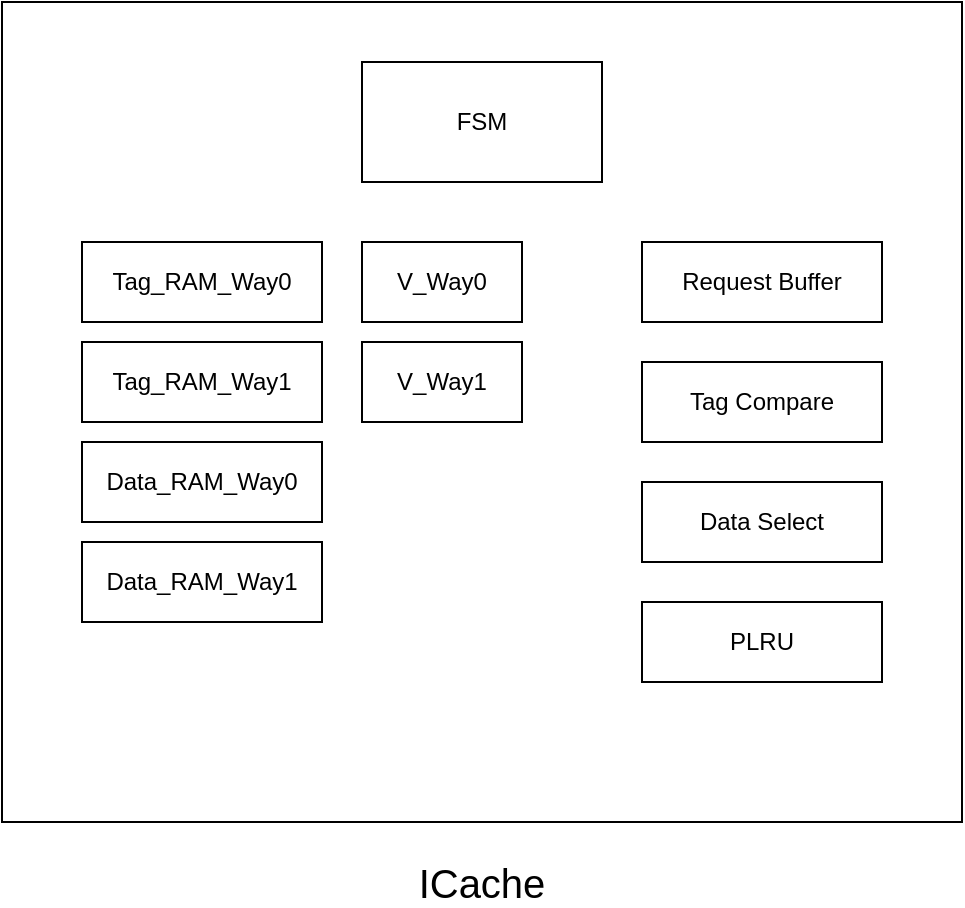 <mxfile version="14.9.6" type="device"><diagram id="cUsZbAMCcR9ipFw1UlFv" name="Page-1"><mxGraphModel dx="870" dy="594" grid="1" gridSize="10" guides="1" tooltips="1" connect="1" arrows="1" fold="1" page="1" pageScale="1" pageWidth="827" pageHeight="1169" math="0" shadow="0"><root><mxCell id="0"/><mxCell id="1" parent="0"/><mxCell id="woj_LvDma6Ed1qJwgr8U-1" value="" style="rounded=0;whiteSpace=wrap;html=1;" vertex="1" parent="1"><mxGeometry x="160" y="50" width="480" height="410" as="geometry"/></mxCell><mxCell id="woj_LvDma6Ed1qJwgr8U-2" value="&lt;font style=&quot;font-size: 20px&quot;&gt;ICache&lt;/font&gt;" style="text;html=1;strokeColor=none;fillColor=none;align=center;verticalAlign=middle;whiteSpace=wrap;rounded=0;" vertex="1" parent="1"><mxGeometry x="380" y="480" width="40" height="20" as="geometry"/></mxCell><mxCell id="woj_LvDma6Ed1qJwgr8U-3" value="FSM" style="rounded=0;whiteSpace=wrap;html=1;" vertex="1" parent="1"><mxGeometry x="340" y="80" width="120" height="60" as="geometry"/></mxCell><mxCell id="woj_LvDma6Ed1qJwgr8U-5" value="Tag_RAM_Way0" style="rounded=0;whiteSpace=wrap;html=1;" vertex="1" parent="1"><mxGeometry x="200" y="170" width="120" height="40" as="geometry"/></mxCell><mxCell id="woj_LvDma6Ed1qJwgr8U-6" value="Tag_RAM_Way1&lt;span style=&quot;color: rgba(0 , 0 , 0 , 0) ; font-family: monospace ; font-size: 0px&quot;&gt;%3CmxGraphModel%3E%3Croot%3E%3CmxCell%20id%3D%220%22%2F%3E%3CmxCell%20id%3D%221%22%20parent%3D%220%22%2F%3E%3CmxCell%20id%3D%222%22%20value%3D%22Tag_RAM_Way0%22%20style%3D%22rounded%3D0%3BwhiteSpace%3Dwrap%3Bhtml%3D1%3B%22%20vertex%3D%221%22%20parent%3D%221%22%3E%3CmxGeometry%20x%3D%22200%22%20y%3D%22170%22%20width%3D%22120%22%20height%3D%2240%22%20as%3D%22geometry%22%2F%3E%3C%2FmxCell%3E%3C%2Froot%3E%3C%2FmxGraphModel%3E&lt;/span&gt;" style="rounded=0;whiteSpace=wrap;html=1;" vertex="1" parent="1"><mxGeometry x="200" y="220" width="120" height="40" as="geometry"/></mxCell><mxCell id="woj_LvDma6Ed1qJwgr8U-7" value="Data_RAM_Way0" style="rounded=0;whiteSpace=wrap;html=1;" vertex="1" parent="1"><mxGeometry x="200" y="270" width="120" height="40" as="geometry"/></mxCell><mxCell id="woj_LvDma6Ed1qJwgr8U-8" value="Data_RAM_Way1" style="rounded=0;whiteSpace=wrap;html=1;" vertex="1" parent="1"><mxGeometry x="200" y="320" width="120" height="40" as="geometry"/></mxCell><mxCell id="woj_LvDma6Ed1qJwgr8U-9" value="V_Way0" style="rounded=0;whiteSpace=wrap;html=1;" vertex="1" parent="1"><mxGeometry x="340" y="170" width="80" height="40" as="geometry"/></mxCell><mxCell id="woj_LvDma6Ed1qJwgr8U-10" value="V_Way1" style="rounded=0;whiteSpace=wrap;html=1;" vertex="1" parent="1"><mxGeometry x="340" y="220" width="80" height="40" as="geometry"/></mxCell><mxCell id="woj_LvDma6Ed1qJwgr8U-11" value="Request Buffer" style="rounded=0;whiteSpace=wrap;html=1;" vertex="1" parent="1"><mxGeometry x="480" y="170" width="120" height="40" as="geometry"/></mxCell><mxCell id="woj_LvDma6Ed1qJwgr8U-12" value="Tag Compare" style="rounded=0;whiteSpace=wrap;html=1;" vertex="1" parent="1"><mxGeometry x="480" y="230" width="120" height="40" as="geometry"/></mxCell><mxCell id="woj_LvDma6Ed1qJwgr8U-13" value="Data Select" style="rounded=0;whiteSpace=wrap;html=1;" vertex="1" parent="1"><mxGeometry x="480" y="290" width="120" height="40" as="geometry"/></mxCell><mxCell id="woj_LvDma6Ed1qJwgr8U-14" value="PLRU" style="rounded=0;whiteSpace=wrap;html=1;" vertex="1" parent="1"><mxGeometry x="480" y="350" width="120" height="40" as="geometry"/></mxCell></root></mxGraphModel></diagram></mxfile>